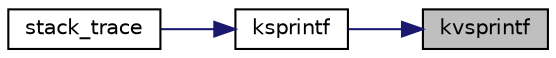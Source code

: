 digraph "kvsprintf"
{
 // LATEX_PDF_SIZE
  edge [fontname="Helvetica",fontsize="10",labelfontname="Helvetica",labelfontsize="10"];
  node [fontname="Helvetica",fontsize="10",shape=record];
  rankdir="RL";
  Node1 [label="kvsprintf",height=0.2,width=0.4,color="black", fillcolor="grey75", style="filled", fontcolor="black",tooltip="Sends formatted output to a string using an argument list."];
  Node1 -> Node2 [dir="back",color="midnightblue",fontsize="10",style="solid",fontname="Helvetica"];
  Node2 [label="ksprintf",height=0.2,width=0.4,color="black", fillcolor="white", style="filled",URL="$d2/daf/stdio_8hpp.html#a4a8483991af81c2a4ae0025f4d2fb5e7",tooltip="Sends formatted output to a string."];
  Node2 -> Node3 [dir="back",color="midnightblue",fontsize="10",style="solid",fontname="Helvetica"];
  Node3 [label="stack_trace",height=0.2,width=0.4,color="black", fillcolor="white", style="filled",URL="$d4/db9/trace_8hpp.html#a9f452d4e0d092c1052a36cd56e9f77b6",tooltip=" "];
}
